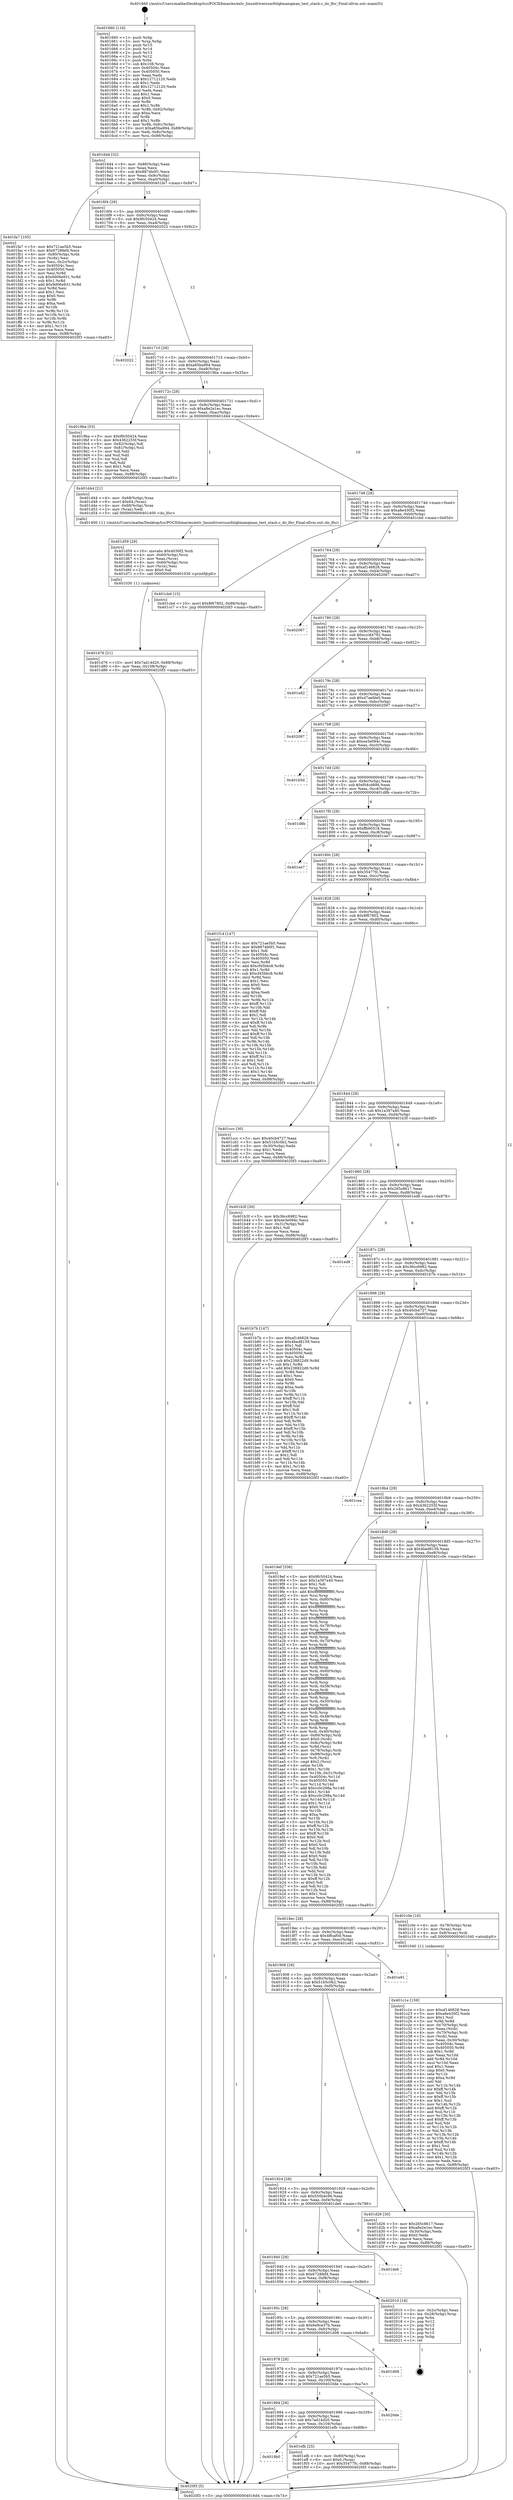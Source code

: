 digraph "0x401660" {
  label = "0x401660 (/mnt/c/Users/mathe/Desktop/tcc/POCII/binaries/extr_linuxdriverssocfslqbmanqman_test_stash.c_do_lfsr_Final-ollvm.out::main(0))"
  labelloc = "t"
  node[shape=record]

  Entry [label="",width=0.3,height=0.3,shape=circle,fillcolor=black,style=filled]
  "0x4016d4" [label="{
     0x4016d4 [32]\l
     | [instrs]\l
     &nbsp;&nbsp;0x4016d4 \<+6\>: mov -0x88(%rbp),%eax\l
     &nbsp;&nbsp;0x4016da \<+2\>: mov %eax,%ecx\l
     &nbsp;&nbsp;0x4016dc \<+6\>: sub $0x8874b0f1,%ecx\l
     &nbsp;&nbsp;0x4016e2 \<+6\>: mov %eax,-0x9c(%rbp)\l
     &nbsp;&nbsp;0x4016e8 \<+6\>: mov %ecx,-0xa0(%rbp)\l
     &nbsp;&nbsp;0x4016ee \<+6\>: je 0000000000401fa7 \<main+0x947\>\l
  }"]
  "0x401fa7" [label="{
     0x401fa7 [105]\l
     | [instrs]\l
     &nbsp;&nbsp;0x401fa7 \<+5\>: mov $0x721ae5b5,%eax\l
     &nbsp;&nbsp;0x401fac \<+5\>: mov $0x6728fef4,%ecx\l
     &nbsp;&nbsp;0x401fb1 \<+4\>: mov -0x80(%rbp),%rdx\l
     &nbsp;&nbsp;0x401fb5 \<+2\>: mov (%rdx),%esi\l
     &nbsp;&nbsp;0x401fb7 \<+3\>: mov %esi,-0x2c(%rbp)\l
     &nbsp;&nbsp;0x401fba \<+7\>: mov 0x40504c,%esi\l
     &nbsp;&nbsp;0x401fc1 \<+7\>: mov 0x405050,%edi\l
     &nbsp;&nbsp;0x401fc8 \<+3\>: mov %esi,%r8d\l
     &nbsp;&nbsp;0x401fcb \<+7\>: sub $0x9d06e931,%r8d\l
     &nbsp;&nbsp;0x401fd2 \<+4\>: sub $0x1,%r8d\l
     &nbsp;&nbsp;0x401fd6 \<+7\>: add $0x9d06e931,%r8d\l
     &nbsp;&nbsp;0x401fdd \<+4\>: imul %r8d,%esi\l
     &nbsp;&nbsp;0x401fe1 \<+3\>: and $0x1,%esi\l
     &nbsp;&nbsp;0x401fe4 \<+3\>: cmp $0x0,%esi\l
     &nbsp;&nbsp;0x401fe7 \<+4\>: sete %r9b\l
     &nbsp;&nbsp;0x401feb \<+3\>: cmp $0xa,%edi\l
     &nbsp;&nbsp;0x401fee \<+4\>: setl %r10b\l
     &nbsp;&nbsp;0x401ff2 \<+3\>: mov %r9b,%r11b\l
     &nbsp;&nbsp;0x401ff5 \<+3\>: and %r10b,%r11b\l
     &nbsp;&nbsp;0x401ff8 \<+3\>: xor %r10b,%r9b\l
     &nbsp;&nbsp;0x401ffb \<+3\>: or %r9b,%r11b\l
     &nbsp;&nbsp;0x401ffe \<+4\>: test $0x1,%r11b\l
     &nbsp;&nbsp;0x402002 \<+3\>: cmovne %ecx,%eax\l
     &nbsp;&nbsp;0x402005 \<+6\>: mov %eax,-0x88(%rbp)\l
     &nbsp;&nbsp;0x40200b \<+5\>: jmp 00000000004020f3 \<main+0xa93\>\l
  }"]
  "0x4016f4" [label="{
     0x4016f4 [28]\l
     | [instrs]\l
     &nbsp;&nbsp;0x4016f4 \<+5\>: jmp 00000000004016f9 \<main+0x99\>\l
     &nbsp;&nbsp;0x4016f9 \<+6\>: mov -0x9c(%rbp),%eax\l
     &nbsp;&nbsp;0x4016ff \<+5\>: sub $0x9fc50424,%eax\l
     &nbsp;&nbsp;0x401704 \<+6\>: mov %eax,-0xa4(%rbp)\l
     &nbsp;&nbsp;0x40170a \<+6\>: je 0000000000402022 \<main+0x9c2\>\l
  }"]
  Exit [label="",width=0.3,height=0.3,shape=circle,fillcolor=black,style=filled,peripheries=2]
  "0x402022" [label="{
     0x402022\l
  }", style=dashed]
  "0x401710" [label="{
     0x401710 [28]\l
     | [instrs]\l
     &nbsp;&nbsp;0x401710 \<+5\>: jmp 0000000000401715 \<main+0xb5\>\l
     &nbsp;&nbsp;0x401715 \<+6\>: mov -0x9c(%rbp),%eax\l
     &nbsp;&nbsp;0x40171b \<+5\>: sub $0xa85ba994,%eax\l
     &nbsp;&nbsp;0x401720 \<+6\>: mov %eax,-0xa8(%rbp)\l
     &nbsp;&nbsp;0x401726 \<+6\>: je 00000000004019ba \<main+0x35a\>\l
  }"]
  "0x4019b0" [label="{
     0x4019b0\l
  }", style=dashed]
  "0x4019ba" [label="{
     0x4019ba [53]\l
     | [instrs]\l
     &nbsp;&nbsp;0x4019ba \<+5\>: mov $0x9fc50424,%eax\l
     &nbsp;&nbsp;0x4019bf \<+5\>: mov $0x4362255f,%ecx\l
     &nbsp;&nbsp;0x4019c4 \<+6\>: mov -0x82(%rbp),%dl\l
     &nbsp;&nbsp;0x4019ca \<+7\>: mov -0x81(%rbp),%sil\l
     &nbsp;&nbsp;0x4019d1 \<+3\>: mov %dl,%dil\l
     &nbsp;&nbsp;0x4019d4 \<+3\>: and %sil,%dil\l
     &nbsp;&nbsp;0x4019d7 \<+3\>: xor %sil,%dl\l
     &nbsp;&nbsp;0x4019da \<+3\>: or %dl,%dil\l
     &nbsp;&nbsp;0x4019dd \<+4\>: test $0x1,%dil\l
     &nbsp;&nbsp;0x4019e1 \<+3\>: cmovne %ecx,%eax\l
     &nbsp;&nbsp;0x4019e4 \<+6\>: mov %eax,-0x88(%rbp)\l
     &nbsp;&nbsp;0x4019ea \<+5\>: jmp 00000000004020f3 \<main+0xa93\>\l
  }"]
  "0x40172c" [label="{
     0x40172c [28]\l
     | [instrs]\l
     &nbsp;&nbsp;0x40172c \<+5\>: jmp 0000000000401731 \<main+0xd1\>\l
     &nbsp;&nbsp;0x401731 \<+6\>: mov -0x9c(%rbp),%eax\l
     &nbsp;&nbsp;0x401737 \<+5\>: sub $0xa8e2e1ec,%eax\l
     &nbsp;&nbsp;0x40173c \<+6\>: mov %eax,-0xac(%rbp)\l
     &nbsp;&nbsp;0x401742 \<+6\>: je 0000000000401d44 \<main+0x6e4\>\l
  }"]
  "0x4020f3" [label="{
     0x4020f3 [5]\l
     | [instrs]\l
     &nbsp;&nbsp;0x4020f3 \<+5\>: jmp 00000000004016d4 \<main+0x74\>\l
  }"]
  "0x401660" [label="{
     0x401660 [116]\l
     | [instrs]\l
     &nbsp;&nbsp;0x401660 \<+1\>: push %rbp\l
     &nbsp;&nbsp;0x401661 \<+3\>: mov %rsp,%rbp\l
     &nbsp;&nbsp;0x401664 \<+2\>: push %r15\l
     &nbsp;&nbsp;0x401666 \<+2\>: push %r14\l
     &nbsp;&nbsp;0x401668 \<+2\>: push %r13\l
     &nbsp;&nbsp;0x40166a \<+2\>: push %r12\l
     &nbsp;&nbsp;0x40166c \<+1\>: push %rbx\l
     &nbsp;&nbsp;0x40166d \<+7\>: sub $0x108,%rsp\l
     &nbsp;&nbsp;0x401674 \<+7\>: mov 0x40504c,%eax\l
     &nbsp;&nbsp;0x40167b \<+7\>: mov 0x405050,%ecx\l
     &nbsp;&nbsp;0x401682 \<+2\>: mov %eax,%edx\l
     &nbsp;&nbsp;0x401684 \<+6\>: sub $0x12712120,%edx\l
     &nbsp;&nbsp;0x40168a \<+3\>: sub $0x1,%edx\l
     &nbsp;&nbsp;0x40168d \<+6\>: add $0x12712120,%edx\l
     &nbsp;&nbsp;0x401693 \<+3\>: imul %edx,%eax\l
     &nbsp;&nbsp;0x401696 \<+3\>: and $0x1,%eax\l
     &nbsp;&nbsp;0x401699 \<+3\>: cmp $0x0,%eax\l
     &nbsp;&nbsp;0x40169c \<+4\>: sete %r8b\l
     &nbsp;&nbsp;0x4016a0 \<+4\>: and $0x1,%r8b\l
     &nbsp;&nbsp;0x4016a4 \<+7\>: mov %r8b,-0x82(%rbp)\l
     &nbsp;&nbsp;0x4016ab \<+3\>: cmp $0xa,%ecx\l
     &nbsp;&nbsp;0x4016ae \<+4\>: setl %r8b\l
     &nbsp;&nbsp;0x4016b2 \<+4\>: and $0x1,%r8b\l
     &nbsp;&nbsp;0x4016b6 \<+7\>: mov %r8b,-0x81(%rbp)\l
     &nbsp;&nbsp;0x4016bd \<+10\>: movl $0xa85ba994,-0x88(%rbp)\l
     &nbsp;&nbsp;0x4016c7 \<+6\>: mov %edi,-0x8c(%rbp)\l
     &nbsp;&nbsp;0x4016cd \<+7\>: mov %rsi,-0x98(%rbp)\l
  }"]
  "0x401efb" [label="{
     0x401efb [25]\l
     | [instrs]\l
     &nbsp;&nbsp;0x401efb \<+4\>: mov -0x80(%rbp),%rax\l
     &nbsp;&nbsp;0x401eff \<+6\>: movl $0x0,(%rax)\l
     &nbsp;&nbsp;0x401f05 \<+10\>: movl $0x35477fc,-0x88(%rbp)\l
     &nbsp;&nbsp;0x401f0f \<+5\>: jmp 00000000004020f3 \<main+0xa93\>\l
  }"]
  "0x401d44" [label="{
     0x401d44 [21]\l
     | [instrs]\l
     &nbsp;&nbsp;0x401d44 \<+4\>: mov -0x68(%rbp),%rax\l
     &nbsp;&nbsp;0x401d48 \<+6\>: movl $0x64,(%rax)\l
     &nbsp;&nbsp;0x401d4e \<+4\>: mov -0x68(%rbp),%rax\l
     &nbsp;&nbsp;0x401d52 \<+2\>: mov (%rax),%edi\l
     &nbsp;&nbsp;0x401d54 \<+5\>: call 0000000000401400 \<do_lfsr\>\l
     | [calls]\l
     &nbsp;&nbsp;0x401400 \{1\} (/mnt/c/Users/mathe/Desktop/tcc/POCII/binaries/extr_linuxdriverssocfslqbmanqman_test_stash.c_do_lfsr_Final-ollvm.out::do_lfsr)\l
  }"]
  "0x401748" [label="{
     0x401748 [28]\l
     | [instrs]\l
     &nbsp;&nbsp;0x401748 \<+5\>: jmp 000000000040174d \<main+0xed\>\l
     &nbsp;&nbsp;0x40174d \<+6\>: mov -0x9c(%rbp),%eax\l
     &nbsp;&nbsp;0x401753 \<+5\>: sub $0xa8e430f2,%eax\l
     &nbsp;&nbsp;0x401758 \<+6\>: mov %eax,-0xb0(%rbp)\l
     &nbsp;&nbsp;0x40175e \<+6\>: je 0000000000401cbd \<main+0x65d\>\l
  }"]
  "0x401994" [label="{
     0x401994 [28]\l
     | [instrs]\l
     &nbsp;&nbsp;0x401994 \<+5\>: jmp 0000000000401999 \<main+0x339\>\l
     &nbsp;&nbsp;0x401999 \<+6\>: mov -0x9c(%rbp),%eax\l
     &nbsp;&nbsp;0x40199f \<+5\>: sub $0x7ad14d20,%eax\l
     &nbsp;&nbsp;0x4019a4 \<+6\>: mov %eax,-0x104(%rbp)\l
     &nbsp;&nbsp;0x4019aa \<+6\>: je 0000000000401efb \<main+0x89b\>\l
  }"]
  "0x401cbd" [label="{
     0x401cbd [15]\l
     | [instrs]\l
     &nbsp;&nbsp;0x401cbd \<+10\>: movl $0x8f67802,-0x88(%rbp)\l
     &nbsp;&nbsp;0x401cc7 \<+5\>: jmp 00000000004020f3 \<main+0xa93\>\l
  }"]
  "0x401764" [label="{
     0x401764 [28]\l
     | [instrs]\l
     &nbsp;&nbsp;0x401764 \<+5\>: jmp 0000000000401769 \<main+0x109\>\l
     &nbsp;&nbsp;0x401769 \<+6\>: mov -0x9c(%rbp),%eax\l
     &nbsp;&nbsp;0x40176f \<+5\>: sub $0xaf146828,%eax\l
     &nbsp;&nbsp;0x401774 \<+6\>: mov %eax,-0xb4(%rbp)\l
     &nbsp;&nbsp;0x40177a \<+6\>: je 0000000000402067 \<main+0xa07\>\l
  }"]
  "0x4020de" [label="{
     0x4020de\l
  }", style=dashed]
  "0x402067" [label="{
     0x402067\l
  }", style=dashed]
  "0x401780" [label="{
     0x401780 [28]\l
     | [instrs]\l
     &nbsp;&nbsp;0x401780 \<+5\>: jmp 0000000000401785 \<main+0x125\>\l
     &nbsp;&nbsp;0x401785 \<+6\>: mov -0x9c(%rbp),%eax\l
     &nbsp;&nbsp;0x40178b \<+5\>: sub $0xccc84792,%eax\l
     &nbsp;&nbsp;0x401790 \<+6\>: mov %eax,-0xb8(%rbp)\l
     &nbsp;&nbsp;0x401796 \<+6\>: je 0000000000401e82 \<main+0x822\>\l
  }"]
  "0x401978" [label="{
     0x401978 [28]\l
     | [instrs]\l
     &nbsp;&nbsp;0x401978 \<+5\>: jmp 000000000040197d \<main+0x31d\>\l
     &nbsp;&nbsp;0x40197d \<+6\>: mov -0x9c(%rbp),%eax\l
     &nbsp;&nbsp;0x401983 \<+5\>: sub $0x721ae5b5,%eax\l
     &nbsp;&nbsp;0x401988 \<+6\>: mov %eax,-0x100(%rbp)\l
     &nbsp;&nbsp;0x40198e \<+6\>: je 00000000004020de \<main+0xa7e\>\l
  }"]
  "0x401e82" [label="{
     0x401e82\l
  }", style=dashed]
  "0x40179c" [label="{
     0x40179c [28]\l
     | [instrs]\l
     &nbsp;&nbsp;0x40179c \<+5\>: jmp 00000000004017a1 \<main+0x141\>\l
     &nbsp;&nbsp;0x4017a1 \<+6\>: mov -0x9c(%rbp),%eax\l
     &nbsp;&nbsp;0x4017a7 \<+5\>: sub $0xd7aefde0,%eax\l
     &nbsp;&nbsp;0x4017ac \<+6\>: mov %eax,-0xbc(%rbp)\l
     &nbsp;&nbsp;0x4017b2 \<+6\>: je 0000000000402097 \<main+0xa37\>\l
  }"]
  "0x401d08" [label="{
     0x401d08\l
  }", style=dashed]
  "0x402097" [label="{
     0x402097\l
  }", style=dashed]
  "0x4017b8" [label="{
     0x4017b8 [28]\l
     | [instrs]\l
     &nbsp;&nbsp;0x4017b8 \<+5\>: jmp 00000000004017bd \<main+0x15d\>\l
     &nbsp;&nbsp;0x4017bd \<+6\>: mov -0x9c(%rbp),%eax\l
     &nbsp;&nbsp;0x4017c3 \<+5\>: sub $0xee3e094c,%eax\l
     &nbsp;&nbsp;0x4017c8 \<+6\>: mov %eax,-0xc0(%rbp)\l
     &nbsp;&nbsp;0x4017ce \<+6\>: je 0000000000401b5d \<main+0x4fd\>\l
  }"]
  "0x40195c" [label="{
     0x40195c [28]\l
     | [instrs]\l
     &nbsp;&nbsp;0x40195c \<+5\>: jmp 0000000000401961 \<main+0x301\>\l
     &nbsp;&nbsp;0x401961 \<+6\>: mov -0x9c(%rbp),%eax\l
     &nbsp;&nbsp;0x401967 \<+5\>: sub $0x6e9ce37b,%eax\l
     &nbsp;&nbsp;0x40196c \<+6\>: mov %eax,-0xfc(%rbp)\l
     &nbsp;&nbsp;0x401972 \<+6\>: je 0000000000401d08 \<main+0x6a8\>\l
  }"]
  "0x401b5d" [label="{
     0x401b5d\l
  }", style=dashed]
  "0x4017d4" [label="{
     0x4017d4 [28]\l
     | [instrs]\l
     &nbsp;&nbsp;0x4017d4 \<+5\>: jmp 00000000004017d9 \<main+0x179\>\l
     &nbsp;&nbsp;0x4017d9 \<+6\>: mov -0x9c(%rbp),%eax\l
     &nbsp;&nbsp;0x4017df \<+5\>: sub $0xf04cd89d,%eax\l
     &nbsp;&nbsp;0x4017e4 \<+6\>: mov %eax,-0xc4(%rbp)\l
     &nbsp;&nbsp;0x4017ea \<+6\>: je 0000000000401d8b \<main+0x72b\>\l
  }"]
  "0x402010" [label="{
     0x402010 [18]\l
     | [instrs]\l
     &nbsp;&nbsp;0x402010 \<+3\>: mov -0x2c(%rbp),%eax\l
     &nbsp;&nbsp;0x402013 \<+4\>: lea -0x28(%rbp),%rsp\l
     &nbsp;&nbsp;0x402017 \<+1\>: pop %rbx\l
     &nbsp;&nbsp;0x402018 \<+2\>: pop %r12\l
     &nbsp;&nbsp;0x40201a \<+2\>: pop %r13\l
     &nbsp;&nbsp;0x40201c \<+2\>: pop %r14\l
     &nbsp;&nbsp;0x40201e \<+2\>: pop %r15\l
     &nbsp;&nbsp;0x402020 \<+1\>: pop %rbp\l
     &nbsp;&nbsp;0x402021 \<+1\>: ret\l
  }"]
  "0x401d8b" [label="{
     0x401d8b\l
  }", style=dashed]
  "0x4017f0" [label="{
     0x4017f0 [28]\l
     | [instrs]\l
     &nbsp;&nbsp;0x4017f0 \<+5\>: jmp 00000000004017f5 \<main+0x195\>\l
     &nbsp;&nbsp;0x4017f5 \<+6\>: mov -0x9c(%rbp),%eax\l
     &nbsp;&nbsp;0x4017fb \<+5\>: sub $0xffb90518,%eax\l
     &nbsp;&nbsp;0x401800 \<+6\>: mov %eax,-0xc8(%rbp)\l
     &nbsp;&nbsp;0x401806 \<+6\>: je 0000000000401ee7 \<main+0x887\>\l
  }"]
  "0x401940" [label="{
     0x401940 [28]\l
     | [instrs]\l
     &nbsp;&nbsp;0x401940 \<+5\>: jmp 0000000000401945 \<main+0x2e5\>\l
     &nbsp;&nbsp;0x401945 \<+6\>: mov -0x9c(%rbp),%eax\l
     &nbsp;&nbsp;0x40194b \<+5\>: sub $0x6728fef4,%eax\l
     &nbsp;&nbsp;0x401950 \<+6\>: mov %eax,-0xf8(%rbp)\l
     &nbsp;&nbsp;0x401956 \<+6\>: je 0000000000402010 \<main+0x9b0\>\l
  }"]
  "0x401ee7" [label="{
     0x401ee7\l
  }", style=dashed]
  "0x40180c" [label="{
     0x40180c [28]\l
     | [instrs]\l
     &nbsp;&nbsp;0x40180c \<+5\>: jmp 0000000000401811 \<main+0x1b1\>\l
     &nbsp;&nbsp;0x401811 \<+6\>: mov -0x9c(%rbp),%eax\l
     &nbsp;&nbsp;0x401817 \<+5\>: sub $0x35477fc,%eax\l
     &nbsp;&nbsp;0x40181c \<+6\>: mov %eax,-0xcc(%rbp)\l
     &nbsp;&nbsp;0x401822 \<+6\>: je 0000000000401f14 \<main+0x8b4\>\l
  }"]
  "0x401de6" [label="{
     0x401de6\l
  }", style=dashed]
  "0x401f14" [label="{
     0x401f14 [147]\l
     | [instrs]\l
     &nbsp;&nbsp;0x401f14 \<+5\>: mov $0x721ae5b5,%eax\l
     &nbsp;&nbsp;0x401f19 \<+5\>: mov $0x8874b0f1,%ecx\l
     &nbsp;&nbsp;0x401f1e \<+2\>: mov $0x1,%dl\l
     &nbsp;&nbsp;0x401f20 \<+7\>: mov 0x40504c,%esi\l
     &nbsp;&nbsp;0x401f27 \<+7\>: mov 0x405050,%edi\l
     &nbsp;&nbsp;0x401f2e \<+3\>: mov %esi,%r8d\l
     &nbsp;&nbsp;0x401f31 \<+7\>: add $0xcf45bbc8,%r8d\l
     &nbsp;&nbsp;0x401f38 \<+4\>: sub $0x1,%r8d\l
     &nbsp;&nbsp;0x401f3c \<+7\>: sub $0xcf45bbc8,%r8d\l
     &nbsp;&nbsp;0x401f43 \<+4\>: imul %r8d,%esi\l
     &nbsp;&nbsp;0x401f47 \<+3\>: and $0x1,%esi\l
     &nbsp;&nbsp;0x401f4a \<+3\>: cmp $0x0,%esi\l
     &nbsp;&nbsp;0x401f4d \<+4\>: sete %r9b\l
     &nbsp;&nbsp;0x401f51 \<+3\>: cmp $0xa,%edi\l
     &nbsp;&nbsp;0x401f54 \<+4\>: setl %r10b\l
     &nbsp;&nbsp;0x401f58 \<+3\>: mov %r9b,%r11b\l
     &nbsp;&nbsp;0x401f5b \<+4\>: xor $0xff,%r11b\l
     &nbsp;&nbsp;0x401f5f \<+3\>: mov %r10b,%bl\l
     &nbsp;&nbsp;0x401f62 \<+3\>: xor $0xff,%bl\l
     &nbsp;&nbsp;0x401f65 \<+3\>: xor $0x1,%dl\l
     &nbsp;&nbsp;0x401f68 \<+3\>: mov %r11b,%r14b\l
     &nbsp;&nbsp;0x401f6b \<+4\>: and $0xff,%r14b\l
     &nbsp;&nbsp;0x401f6f \<+3\>: and %dl,%r9b\l
     &nbsp;&nbsp;0x401f72 \<+3\>: mov %bl,%r15b\l
     &nbsp;&nbsp;0x401f75 \<+4\>: and $0xff,%r15b\l
     &nbsp;&nbsp;0x401f79 \<+3\>: and %dl,%r10b\l
     &nbsp;&nbsp;0x401f7c \<+3\>: or %r9b,%r14b\l
     &nbsp;&nbsp;0x401f7f \<+3\>: or %r10b,%r15b\l
     &nbsp;&nbsp;0x401f82 \<+3\>: xor %r15b,%r14b\l
     &nbsp;&nbsp;0x401f85 \<+3\>: or %bl,%r11b\l
     &nbsp;&nbsp;0x401f88 \<+4\>: xor $0xff,%r11b\l
     &nbsp;&nbsp;0x401f8c \<+3\>: or $0x1,%dl\l
     &nbsp;&nbsp;0x401f8f \<+3\>: and %dl,%r11b\l
     &nbsp;&nbsp;0x401f92 \<+3\>: or %r11b,%r14b\l
     &nbsp;&nbsp;0x401f95 \<+4\>: test $0x1,%r14b\l
     &nbsp;&nbsp;0x401f99 \<+3\>: cmovne %ecx,%eax\l
     &nbsp;&nbsp;0x401f9c \<+6\>: mov %eax,-0x88(%rbp)\l
     &nbsp;&nbsp;0x401fa2 \<+5\>: jmp 00000000004020f3 \<main+0xa93\>\l
  }"]
  "0x401828" [label="{
     0x401828 [28]\l
     | [instrs]\l
     &nbsp;&nbsp;0x401828 \<+5\>: jmp 000000000040182d \<main+0x1cd\>\l
     &nbsp;&nbsp;0x40182d \<+6\>: mov -0x9c(%rbp),%eax\l
     &nbsp;&nbsp;0x401833 \<+5\>: sub $0x8f67802,%eax\l
     &nbsp;&nbsp;0x401838 \<+6\>: mov %eax,-0xd0(%rbp)\l
     &nbsp;&nbsp;0x40183e \<+6\>: je 0000000000401ccc \<main+0x66c\>\l
  }"]
  "0x401d76" [label="{
     0x401d76 [21]\l
     | [instrs]\l
     &nbsp;&nbsp;0x401d76 \<+10\>: movl $0x7ad14d20,-0x88(%rbp)\l
     &nbsp;&nbsp;0x401d80 \<+6\>: mov %eax,-0x108(%rbp)\l
     &nbsp;&nbsp;0x401d86 \<+5\>: jmp 00000000004020f3 \<main+0xa93\>\l
  }"]
  "0x401ccc" [label="{
     0x401ccc [30]\l
     | [instrs]\l
     &nbsp;&nbsp;0x401ccc \<+5\>: mov $0x40cb4727,%eax\l
     &nbsp;&nbsp;0x401cd1 \<+5\>: mov $0x51b5c0b2,%ecx\l
     &nbsp;&nbsp;0x401cd6 \<+3\>: mov -0x30(%rbp),%edx\l
     &nbsp;&nbsp;0x401cd9 \<+3\>: cmp $0x1,%edx\l
     &nbsp;&nbsp;0x401cdc \<+3\>: cmovl %ecx,%eax\l
     &nbsp;&nbsp;0x401cdf \<+6\>: mov %eax,-0x88(%rbp)\l
     &nbsp;&nbsp;0x401ce5 \<+5\>: jmp 00000000004020f3 \<main+0xa93\>\l
  }"]
  "0x401844" [label="{
     0x401844 [28]\l
     | [instrs]\l
     &nbsp;&nbsp;0x401844 \<+5\>: jmp 0000000000401849 \<main+0x1e9\>\l
     &nbsp;&nbsp;0x401849 \<+6\>: mov -0x9c(%rbp),%eax\l
     &nbsp;&nbsp;0x40184f \<+5\>: sub $0x1a397a40,%eax\l
     &nbsp;&nbsp;0x401854 \<+6\>: mov %eax,-0xd4(%rbp)\l
     &nbsp;&nbsp;0x40185a \<+6\>: je 0000000000401b3f \<main+0x4df\>\l
  }"]
  "0x401d59" [label="{
     0x401d59 [29]\l
     | [instrs]\l
     &nbsp;&nbsp;0x401d59 \<+10\>: movabs $0x4030f2,%rdi\l
     &nbsp;&nbsp;0x401d63 \<+4\>: mov -0x60(%rbp),%rcx\l
     &nbsp;&nbsp;0x401d67 \<+2\>: mov %eax,(%rcx)\l
     &nbsp;&nbsp;0x401d69 \<+4\>: mov -0x60(%rbp),%rcx\l
     &nbsp;&nbsp;0x401d6d \<+2\>: mov (%rcx),%esi\l
     &nbsp;&nbsp;0x401d6f \<+2\>: mov $0x0,%al\l
     &nbsp;&nbsp;0x401d71 \<+5\>: call 0000000000401030 \<printf@plt\>\l
     | [calls]\l
     &nbsp;&nbsp;0x401030 \{1\} (unknown)\l
  }"]
  "0x401b3f" [label="{
     0x401b3f [30]\l
     | [instrs]\l
     &nbsp;&nbsp;0x401b3f \<+5\>: mov $0x36cc6982,%eax\l
     &nbsp;&nbsp;0x401b44 \<+5\>: mov $0xee3e094c,%ecx\l
     &nbsp;&nbsp;0x401b49 \<+3\>: mov -0x31(%rbp),%dl\l
     &nbsp;&nbsp;0x401b4c \<+3\>: test $0x1,%dl\l
     &nbsp;&nbsp;0x401b4f \<+3\>: cmovne %ecx,%eax\l
     &nbsp;&nbsp;0x401b52 \<+6\>: mov %eax,-0x88(%rbp)\l
     &nbsp;&nbsp;0x401b58 \<+5\>: jmp 00000000004020f3 \<main+0xa93\>\l
  }"]
  "0x401860" [label="{
     0x401860 [28]\l
     | [instrs]\l
     &nbsp;&nbsp;0x401860 \<+5\>: jmp 0000000000401865 \<main+0x205\>\l
     &nbsp;&nbsp;0x401865 \<+6\>: mov -0x9c(%rbp),%eax\l
     &nbsp;&nbsp;0x40186b \<+5\>: sub $0x265c8617,%eax\l
     &nbsp;&nbsp;0x401870 \<+6\>: mov %eax,-0xd8(%rbp)\l
     &nbsp;&nbsp;0x401876 \<+6\>: je 0000000000401ed8 \<main+0x878\>\l
  }"]
  "0x401924" [label="{
     0x401924 [28]\l
     | [instrs]\l
     &nbsp;&nbsp;0x401924 \<+5\>: jmp 0000000000401929 \<main+0x2c9\>\l
     &nbsp;&nbsp;0x401929 \<+6\>: mov -0x9c(%rbp),%eax\l
     &nbsp;&nbsp;0x40192f \<+5\>: sub $0x550b4c96,%eax\l
     &nbsp;&nbsp;0x401934 \<+6\>: mov %eax,-0xf4(%rbp)\l
     &nbsp;&nbsp;0x40193a \<+6\>: je 0000000000401de6 \<main+0x786\>\l
  }"]
  "0x401ed8" [label="{
     0x401ed8\l
  }", style=dashed]
  "0x40187c" [label="{
     0x40187c [28]\l
     | [instrs]\l
     &nbsp;&nbsp;0x40187c \<+5\>: jmp 0000000000401881 \<main+0x221\>\l
     &nbsp;&nbsp;0x401881 \<+6\>: mov -0x9c(%rbp),%eax\l
     &nbsp;&nbsp;0x401887 \<+5\>: sub $0x36cc6982,%eax\l
     &nbsp;&nbsp;0x40188c \<+6\>: mov %eax,-0xdc(%rbp)\l
     &nbsp;&nbsp;0x401892 \<+6\>: je 0000000000401b7b \<main+0x51b\>\l
  }"]
  "0x401d26" [label="{
     0x401d26 [30]\l
     | [instrs]\l
     &nbsp;&nbsp;0x401d26 \<+5\>: mov $0x265c8617,%eax\l
     &nbsp;&nbsp;0x401d2b \<+5\>: mov $0xa8e2e1ec,%ecx\l
     &nbsp;&nbsp;0x401d30 \<+3\>: mov -0x30(%rbp),%edx\l
     &nbsp;&nbsp;0x401d33 \<+3\>: cmp $0x0,%edx\l
     &nbsp;&nbsp;0x401d36 \<+3\>: cmove %ecx,%eax\l
     &nbsp;&nbsp;0x401d39 \<+6\>: mov %eax,-0x88(%rbp)\l
     &nbsp;&nbsp;0x401d3f \<+5\>: jmp 00000000004020f3 \<main+0xa93\>\l
  }"]
  "0x401b7b" [label="{
     0x401b7b [147]\l
     | [instrs]\l
     &nbsp;&nbsp;0x401b7b \<+5\>: mov $0xaf146828,%eax\l
     &nbsp;&nbsp;0x401b80 \<+5\>: mov $0x4bed8159,%ecx\l
     &nbsp;&nbsp;0x401b85 \<+2\>: mov $0x1,%dl\l
     &nbsp;&nbsp;0x401b87 \<+7\>: mov 0x40504c,%esi\l
     &nbsp;&nbsp;0x401b8e \<+7\>: mov 0x405050,%edi\l
     &nbsp;&nbsp;0x401b95 \<+3\>: mov %esi,%r8d\l
     &nbsp;&nbsp;0x401b98 \<+7\>: sub $0x238822d9,%r8d\l
     &nbsp;&nbsp;0x401b9f \<+4\>: sub $0x1,%r8d\l
     &nbsp;&nbsp;0x401ba3 \<+7\>: add $0x238822d9,%r8d\l
     &nbsp;&nbsp;0x401baa \<+4\>: imul %r8d,%esi\l
     &nbsp;&nbsp;0x401bae \<+3\>: and $0x1,%esi\l
     &nbsp;&nbsp;0x401bb1 \<+3\>: cmp $0x0,%esi\l
     &nbsp;&nbsp;0x401bb4 \<+4\>: sete %r9b\l
     &nbsp;&nbsp;0x401bb8 \<+3\>: cmp $0xa,%edi\l
     &nbsp;&nbsp;0x401bbb \<+4\>: setl %r10b\l
     &nbsp;&nbsp;0x401bbf \<+3\>: mov %r9b,%r11b\l
     &nbsp;&nbsp;0x401bc2 \<+4\>: xor $0xff,%r11b\l
     &nbsp;&nbsp;0x401bc6 \<+3\>: mov %r10b,%bl\l
     &nbsp;&nbsp;0x401bc9 \<+3\>: xor $0xff,%bl\l
     &nbsp;&nbsp;0x401bcc \<+3\>: xor $0x1,%dl\l
     &nbsp;&nbsp;0x401bcf \<+3\>: mov %r11b,%r14b\l
     &nbsp;&nbsp;0x401bd2 \<+4\>: and $0xff,%r14b\l
     &nbsp;&nbsp;0x401bd6 \<+3\>: and %dl,%r9b\l
     &nbsp;&nbsp;0x401bd9 \<+3\>: mov %bl,%r15b\l
     &nbsp;&nbsp;0x401bdc \<+4\>: and $0xff,%r15b\l
     &nbsp;&nbsp;0x401be0 \<+3\>: and %dl,%r10b\l
     &nbsp;&nbsp;0x401be3 \<+3\>: or %r9b,%r14b\l
     &nbsp;&nbsp;0x401be6 \<+3\>: or %r10b,%r15b\l
     &nbsp;&nbsp;0x401be9 \<+3\>: xor %r15b,%r14b\l
     &nbsp;&nbsp;0x401bec \<+3\>: or %bl,%r11b\l
     &nbsp;&nbsp;0x401bef \<+4\>: xor $0xff,%r11b\l
     &nbsp;&nbsp;0x401bf3 \<+3\>: or $0x1,%dl\l
     &nbsp;&nbsp;0x401bf6 \<+3\>: and %dl,%r11b\l
     &nbsp;&nbsp;0x401bf9 \<+3\>: or %r11b,%r14b\l
     &nbsp;&nbsp;0x401bfc \<+4\>: test $0x1,%r14b\l
     &nbsp;&nbsp;0x401c00 \<+3\>: cmovne %ecx,%eax\l
     &nbsp;&nbsp;0x401c03 \<+6\>: mov %eax,-0x88(%rbp)\l
     &nbsp;&nbsp;0x401c09 \<+5\>: jmp 00000000004020f3 \<main+0xa93\>\l
  }"]
  "0x401898" [label="{
     0x401898 [28]\l
     | [instrs]\l
     &nbsp;&nbsp;0x401898 \<+5\>: jmp 000000000040189d \<main+0x23d\>\l
     &nbsp;&nbsp;0x40189d \<+6\>: mov -0x9c(%rbp),%eax\l
     &nbsp;&nbsp;0x4018a3 \<+5\>: sub $0x40cb4727,%eax\l
     &nbsp;&nbsp;0x4018a8 \<+6\>: mov %eax,-0xe0(%rbp)\l
     &nbsp;&nbsp;0x4018ae \<+6\>: je 0000000000401cea \<main+0x68a\>\l
  }"]
  "0x401908" [label="{
     0x401908 [28]\l
     | [instrs]\l
     &nbsp;&nbsp;0x401908 \<+5\>: jmp 000000000040190d \<main+0x2ad\>\l
     &nbsp;&nbsp;0x40190d \<+6\>: mov -0x9c(%rbp),%eax\l
     &nbsp;&nbsp;0x401913 \<+5\>: sub $0x51b5c0b2,%eax\l
     &nbsp;&nbsp;0x401918 \<+6\>: mov %eax,-0xf0(%rbp)\l
     &nbsp;&nbsp;0x40191e \<+6\>: je 0000000000401d26 \<main+0x6c6\>\l
  }"]
  "0x401cea" [label="{
     0x401cea\l
  }", style=dashed]
  "0x4018b4" [label="{
     0x4018b4 [28]\l
     | [instrs]\l
     &nbsp;&nbsp;0x4018b4 \<+5\>: jmp 00000000004018b9 \<main+0x259\>\l
     &nbsp;&nbsp;0x4018b9 \<+6\>: mov -0x9c(%rbp),%eax\l
     &nbsp;&nbsp;0x4018bf \<+5\>: sub $0x4362255f,%eax\l
     &nbsp;&nbsp;0x4018c4 \<+6\>: mov %eax,-0xe4(%rbp)\l
     &nbsp;&nbsp;0x4018ca \<+6\>: je 00000000004019ef \<main+0x38f\>\l
  }"]
  "0x401e91" [label="{
     0x401e91\l
  }", style=dashed]
  "0x4019ef" [label="{
     0x4019ef [336]\l
     | [instrs]\l
     &nbsp;&nbsp;0x4019ef \<+5\>: mov $0x9fc50424,%eax\l
     &nbsp;&nbsp;0x4019f4 \<+5\>: mov $0x1a397a40,%ecx\l
     &nbsp;&nbsp;0x4019f9 \<+2\>: mov $0x1,%dl\l
     &nbsp;&nbsp;0x4019fb \<+3\>: mov %rsp,%rsi\l
     &nbsp;&nbsp;0x4019fe \<+4\>: add $0xfffffffffffffff0,%rsi\l
     &nbsp;&nbsp;0x401a02 \<+3\>: mov %rsi,%rsp\l
     &nbsp;&nbsp;0x401a05 \<+4\>: mov %rsi,-0x80(%rbp)\l
     &nbsp;&nbsp;0x401a09 \<+3\>: mov %rsp,%rsi\l
     &nbsp;&nbsp;0x401a0c \<+4\>: add $0xfffffffffffffff0,%rsi\l
     &nbsp;&nbsp;0x401a10 \<+3\>: mov %rsi,%rsp\l
     &nbsp;&nbsp;0x401a13 \<+3\>: mov %rsp,%rdi\l
     &nbsp;&nbsp;0x401a16 \<+4\>: add $0xfffffffffffffff0,%rdi\l
     &nbsp;&nbsp;0x401a1a \<+3\>: mov %rdi,%rsp\l
     &nbsp;&nbsp;0x401a1d \<+4\>: mov %rdi,-0x78(%rbp)\l
     &nbsp;&nbsp;0x401a21 \<+3\>: mov %rsp,%rdi\l
     &nbsp;&nbsp;0x401a24 \<+4\>: add $0xfffffffffffffff0,%rdi\l
     &nbsp;&nbsp;0x401a28 \<+3\>: mov %rdi,%rsp\l
     &nbsp;&nbsp;0x401a2b \<+4\>: mov %rdi,-0x70(%rbp)\l
     &nbsp;&nbsp;0x401a2f \<+3\>: mov %rsp,%rdi\l
     &nbsp;&nbsp;0x401a32 \<+4\>: add $0xfffffffffffffff0,%rdi\l
     &nbsp;&nbsp;0x401a36 \<+3\>: mov %rdi,%rsp\l
     &nbsp;&nbsp;0x401a39 \<+4\>: mov %rdi,-0x68(%rbp)\l
     &nbsp;&nbsp;0x401a3d \<+3\>: mov %rsp,%rdi\l
     &nbsp;&nbsp;0x401a40 \<+4\>: add $0xfffffffffffffff0,%rdi\l
     &nbsp;&nbsp;0x401a44 \<+3\>: mov %rdi,%rsp\l
     &nbsp;&nbsp;0x401a47 \<+4\>: mov %rdi,-0x60(%rbp)\l
     &nbsp;&nbsp;0x401a4b \<+3\>: mov %rsp,%rdi\l
     &nbsp;&nbsp;0x401a4e \<+4\>: add $0xfffffffffffffff0,%rdi\l
     &nbsp;&nbsp;0x401a52 \<+3\>: mov %rdi,%rsp\l
     &nbsp;&nbsp;0x401a55 \<+4\>: mov %rdi,-0x58(%rbp)\l
     &nbsp;&nbsp;0x401a59 \<+3\>: mov %rsp,%rdi\l
     &nbsp;&nbsp;0x401a5c \<+4\>: add $0xfffffffffffffff0,%rdi\l
     &nbsp;&nbsp;0x401a60 \<+3\>: mov %rdi,%rsp\l
     &nbsp;&nbsp;0x401a63 \<+4\>: mov %rdi,-0x50(%rbp)\l
     &nbsp;&nbsp;0x401a67 \<+3\>: mov %rsp,%rdi\l
     &nbsp;&nbsp;0x401a6a \<+4\>: add $0xfffffffffffffff0,%rdi\l
     &nbsp;&nbsp;0x401a6e \<+3\>: mov %rdi,%rsp\l
     &nbsp;&nbsp;0x401a71 \<+4\>: mov %rdi,-0x48(%rbp)\l
     &nbsp;&nbsp;0x401a75 \<+3\>: mov %rsp,%rdi\l
     &nbsp;&nbsp;0x401a78 \<+4\>: add $0xfffffffffffffff0,%rdi\l
     &nbsp;&nbsp;0x401a7c \<+3\>: mov %rdi,%rsp\l
     &nbsp;&nbsp;0x401a7f \<+4\>: mov %rdi,-0x40(%rbp)\l
     &nbsp;&nbsp;0x401a83 \<+4\>: mov -0x80(%rbp),%rdi\l
     &nbsp;&nbsp;0x401a87 \<+6\>: movl $0x0,(%rdi)\l
     &nbsp;&nbsp;0x401a8d \<+7\>: mov -0x8c(%rbp),%r8d\l
     &nbsp;&nbsp;0x401a94 \<+3\>: mov %r8d,(%rsi)\l
     &nbsp;&nbsp;0x401a97 \<+4\>: mov -0x78(%rbp),%rdi\l
     &nbsp;&nbsp;0x401a9b \<+7\>: mov -0x98(%rbp),%r9\l
     &nbsp;&nbsp;0x401aa2 \<+3\>: mov %r9,(%rdi)\l
     &nbsp;&nbsp;0x401aa5 \<+3\>: cmpl $0x2,(%rsi)\l
     &nbsp;&nbsp;0x401aa8 \<+4\>: setne %r10b\l
     &nbsp;&nbsp;0x401aac \<+4\>: and $0x1,%r10b\l
     &nbsp;&nbsp;0x401ab0 \<+4\>: mov %r10b,-0x31(%rbp)\l
     &nbsp;&nbsp;0x401ab4 \<+8\>: mov 0x40504c,%r11d\l
     &nbsp;&nbsp;0x401abc \<+7\>: mov 0x405050,%ebx\l
     &nbsp;&nbsp;0x401ac3 \<+3\>: mov %r11d,%r14d\l
     &nbsp;&nbsp;0x401ac6 \<+7\>: add $0xcc0c298a,%r14d\l
     &nbsp;&nbsp;0x401acd \<+4\>: sub $0x1,%r14d\l
     &nbsp;&nbsp;0x401ad1 \<+7\>: sub $0xcc0c298a,%r14d\l
     &nbsp;&nbsp;0x401ad8 \<+4\>: imul %r14d,%r11d\l
     &nbsp;&nbsp;0x401adc \<+4\>: and $0x1,%r11d\l
     &nbsp;&nbsp;0x401ae0 \<+4\>: cmp $0x0,%r11d\l
     &nbsp;&nbsp;0x401ae4 \<+4\>: sete %r10b\l
     &nbsp;&nbsp;0x401ae8 \<+3\>: cmp $0xa,%ebx\l
     &nbsp;&nbsp;0x401aeb \<+4\>: setl %r15b\l
     &nbsp;&nbsp;0x401aef \<+3\>: mov %r10b,%r12b\l
     &nbsp;&nbsp;0x401af2 \<+4\>: xor $0xff,%r12b\l
     &nbsp;&nbsp;0x401af6 \<+3\>: mov %r15b,%r13b\l
     &nbsp;&nbsp;0x401af9 \<+4\>: xor $0xff,%r13b\l
     &nbsp;&nbsp;0x401afd \<+3\>: xor $0x0,%dl\l
     &nbsp;&nbsp;0x401b00 \<+3\>: mov %r12b,%sil\l
     &nbsp;&nbsp;0x401b03 \<+4\>: and $0x0,%sil\l
     &nbsp;&nbsp;0x401b07 \<+3\>: and %dl,%r10b\l
     &nbsp;&nbsp;0x401b0a \<+3\>: mov %r13b,%dil\l
     &nbsp;&nbsp;0x401b0d \<+4\>: and $0x0,%dil\l
     &nbsp;&nbsp;0x401b11 \<+3\>: and %dl,%r15b\l
     &nbsp;&nbsp;0x401b14 \<+3\>: or %r10b,%sil\l
     &nbsp;&nbsp;0x401b17 \<+3\>: or %r15b,%dil\l
     &nbsp;&nbsp;0x401b1a \<+3\>: xor %dil,%sil\l
     &nbsp;&nbsp;0x401b1d \<+3\>: or %r13b,%r12b\l
     &nbsp;&nbsp;0x401b20 \<+4\>: xor $0xff,%r12b\l
     &nbsp;&nbsp;0x401b24 \<+3\>: or $0x0,%dl\l
     &nbsp;&nbsp;0x401b27 \<+3\>: and %dl,%r12b\l
     &nbsp;&nbsp;0x401b2a \<+3\>: or %r12b,%sil\l
     &nbsp;&nbsp;0x401b2d \<+4\>: test $0x1,%sil\l
     &nbsp;&nbsp;0x401b31 \<+3\>: cmovne %ecx,%eax\l
     &nbsp;&nbsp;0x401b34 \<+6\>: mov %eax,-0x88(%rbp)\l
     &nbsp;&nbsp;0x401b3a \<+5\>: jmp 00000000004020f3 \<main+0xa93\>\l
  }"]
  "0x4018d0" [label="{
     0x4018d0 [28]\l
     | [instrs]\l
     &nbsp;&nbsp;0x4018d0 \<+5\>: jmp 00000000004018d5 \<main+0x275\>\l
     &nbsp;&nbsp;0x4018d5 \<+6\>: mov -0x9c(%rbp),%eax\l
     &nbsp;&nbsp;0x4018db \<+5\>: sub $0x4bed8159,%eax\l
     &nbsp;&nbsp;0x4018e0 \<+6\>: mov %eax,-0xe8(%rbp)\l
     &nbsp;&nbsp;0x4018e6 \<+6\>: je 0000000000401c0e \<main+0x5ae\>\l
  }"]
  "0x401c1e" [label="{
     0x401c1e [159]\l
     | [instrs]\l
     &nbsp;&nbsp;0x401c1e \<+5\>: mov $0xaf146828,%ecx\l
     &nbsp;&nbsp;0x401c23 \<+5\>: mov $0xa8e430f2,%edx\l
     &nbsp;&nbsp;0x401c28 \<+3\>: mov $0x1,%sil\l
     &nbsp;&nbsp;0x401c2b \<+3\>: xor %r8d,%r8d\l
     &nbsp;&nbsp;0x401c2e \<+4\>: mov -0x70(%rbp),%rdi\l
     &nbsp;&nbsp;0x401c32 \<+2\>: mov %eax,(%rdi)\l
     &nbsp;&nbsp;0x401c34 \<+4\>: mov -0x70(%rbp),%rdi\l
     &nbsp;&nbsp;0x401c38 \<+2\>: mov (%rdi),%eax\l
     &nbsp;&nbsp;0x401c3a \<+3\>: mov %eax,-0x30(%rbp)\l
     &nbsp;&nbsp;0x401c3d \<+7\>: mov 0x40504c,%eax\l
     &nbsp;&nbsp;0x401c44 \<+8\>: mov 0x405050,%r9d\l
     &nbsp;&nbsp;0x401c4c \<+4\>: sub $0x1,%r8d\l
     &nbsp;&nbsp;0x401c50 \<+3\>: mov %eax,%r10d\l
     &nbsp;&nbsp;0x401c53 \<+3\>: add %r8d,%r10d\l
     &nbsp;&nbsp;0x401c56 \<+4\>: imul %r10d,%eax\l
     &nbsp;&nbsp;0x401c5a \<+3\>: and $0x1,%eax\l
     &nbsp;&nbsp;0x401c5d \<+3\>: cmp $0x0,%eax\l
     &nbsp;&nbsp;0x401c60 \<+4\>: sete %r11b\l
     &nbsp;&nbsp;0x401c64 \<+4\>: cmp $0xa,%r9d\l
     &nbsp;&nbsp;0x401c68 \<+3\>: setl %bl\l
     &nbsp;&nbsp;0x401c6b \<+3\>: mov %r11b,%r14b\l
     &nbsp;&nbsp;0x401c6e \<+4\>: xor $0xff,%r14b\l
     &nbsp;&nbsp;0x401c72 \<+3\>: mov %bl,%r15b\l
     &nbsp;&nbsp;0x401c75 \<+4\>: xor $0xff,%r15b\l
     &nbsp;&nbsp;0x401c79 \<+4\>: xor $0x1,%sil\l
     &nbsp;&nbsp;0x401c7d \<+3\>: mov %r14b,%r12b\l
     &nbsp;&nbsp;0x401c80 \<+4\>: and $0xff,%r12b\l
     &nbsp;&nbsp;0x401c84 \<+3\>: and %sil,%r11b\l
     &nbsp;&nbsp;0x401c87 \<+3\>: mov %r15b,%r13b\l
     &nbsp;&nbsp;0x401c8a \<+4\>: and $0xff,%r13b\l
     &nbsp;&nbsp;0x401c8e \<+3\>: and %sil,%bl\l
     &nbsp;&nbsp;0x401c91 \<+3\>: or %r11b,%r12b\l
     &nbsp;&nbsp;0x401c94 \<+3\>: or %bl,%r13b\l
     &nbsp;&nbsp;0x401c97 \<+3\>: xor %r13b,%r12b\l
     &nbsp;&nbsp;0x401c9a \<+3\>: or %r15b,%r14b\l
     &nbsp;&nbsp;0x401c9d \<+4\>: xor $0xff,%r14b\l
     &nbsp;&nbsp;0x401ca1 \<+4\>: or $0x1,%sil\l
     &nbsp;&nbsp;0x401ca5 \<+3\>: and %sil,%r14b\l
     &nbsp;&nbsp;0x401ca8 \<+3\>: or %r14b,%r12b\l
     &nbsp;&nbsp;0x401cab \<+4\>: test $0x1,%r12b\l
     &nbsp;&nbsp;0x401caf \<+3\>: cmovne %edx,%ecx\l
     &nbsp;&nbsp;0x401cb2 \<+6\>: mov %ecx,-0x88(%rbp)\l
     &nbsp;&nbsp;0x401cb8 \<+5\>: jmp 00000000004020f3 \<main+0xa93\>\l
  }"]
  "0x4018ec" [label="{
     0x4018ec [28]\l
     | [instrs]\l
     &nbsp;&nbsp;0x4018ec \<+5\>: jmp 00000000004018f1 \<main+0x291\>\l
     &nbsp;&nbsp;0x4018f1 \<+6\>: mov -0x9c(%rbp),%eax\l
     &nbsp;&nbsp;0x4018f7 \<+5\>: sub $0x4ffcaf0d,%eax\l
     &nbsp;&nbsp;0x4018fc \<+6\>: mov %eax,-0xec(%rbp)\l
     &nbsp;&nbsp;0x401902 \<+6\>: je 0000000000401e91 \<main+0x831\>\l
  }"]
  "0x401c0e" [label="{
     0x401c0e [16]\l
     | [instrs]\l
     &nbsp;&nbsp;0x401c0e \<+4\>: mov -0x78(%rbp),%rax\l
     &nbsp;&nbsp;0x401c12 \<+3\>: mov (%rax),%rax\l
     &nbsp;&nbsp;0x401c15 \<+4\>: mov 0x8(%rax),%rdi\l
     &nbsp;&nbsp;0x401c19 \<+5\>: call 0000000000401040 \<atoi@plt\>\l
     | [calls]\l
     &nbsp;&nbsp;0x401040 \{1\} (unknown)\l
  }"]
  Entry -> "0x401660" [label=" 1"]
  "0x4016d4" -> "0x401fa7" [label=" 1"]
  "0x4016d4" -> "0x4016f4" [label=" 12"]
  "0x402010" -> Exit [label=" 1"]
  "0x4016f4" -> "0x402022" [label=" 0"]
  "0x4016f4" -> "0x401710" [label=" 12"]
  "0x401fa7" -> "0x4020f3" [label=" 1"]
  "0x401710" -> "0x4019ba" [label=" 1"]
  "0x401710" -> "0x40172c" [label=" 11"]
  "0x4019ba" -> "0x4020f3" [label=" 1"]
  "0x401660" -> "0x4016d4" [label=" 1"]
  "0x4020f3" -> "0x4016d4" [label=" 12"]
  "0x401f14" -> "0x4020f3" [label=" 1"]
  "0x40172c" -> "0x401d44" [label=" 1"]
  "0x40172c" -> "0x401748" [label=" 10"]
  "0x401efb" -> "0x4020f3" [label=" 1"]
  "0x401748" -> "0x401cbd" [label=" 1"]
  "0x401748" -> "0x401764" [label=" 9"]
  "0x401994" -> "0x401efb" [label=" 1"]
  "0x401764" -> "0x402067" [label=" 0"]
  "0x401764" -> "0x401780" [label=" 9"]
  "0x401994" -> "0x4019b0" [label=" 0"]
  "0x401780" -> "0x401e82" [label=" 0"]
  "0x401780" -> "0x40179c" [label=" 9"]
  "0x401978" -> "0x4020de" [label=" 0"]
  "0x40179c" -> "0x402097" [label=" 0"]
  "0x40179c" -> "0x4017b8" [label=" 9"]
  "0x401978" -> "0x401994" [label=" 1"]
  "0x4017b8" -> "0x401b5d" [label=" 0"]
  "0x4017b8" -> "0x4017d4" [label=" 9"]
  "0x40195c" -> "0x401d08" [label=" 0"]
  "0x4017d4" -> "0x401d8b" [label=" 0"]
  "0x4017d4" -> "0x4017f0" [label=" 9"]
  "0x40195c" -> "0x401978" [label=" 1"]
  "0x4017f0" -> "0x401ee7" [label=" 0"]
  "0x4017f0" -> "0x40180c" [label=" 9"]
  "0x401940" -> "0x402010" [label=" 1"]
  "0x40180c" -> "0x401f14" [label=" 1"]
  "0x40180c" -> "0x401828" [label=" 8"]
  "0x401940" -> "0x40195c" [label=" 1"]
  "0x401828" -> "0x401ccc" [label=" 1"]
  "0x401828" -> "0x401844" [label=" 7"]
  "0x401924" -> "0x401de6" [label=" 0"]
  "0x401844" -> "0x401b3f" [label=" 1"]
  "0x401844" -> "0x401860" [label=" 6"]
  "0x401924" -> "0x401940" [label=" 2"]
  "0x401860" -> "0x401ed8" [label=" 0"]
  "0x401860" -> "0x40187c" [label=" 6"]
  "0x401d76" -> "0x4020f3" [label=" 1"]
  "0x40187c" -> "0x401b7b" [label=" 1"]
  "0x40187c" -> "0x401898" [label=" 5"]
  "0x401d59" -> "0x401d76" [label=" 1"]
  "0x401898" -> "0x401cea" [label=" 0"]
  "0x401898" -> "0x4018b4" [label=" 5"]
  "0x401d26" -> "0x4020f3" [label=" 1"]
  "0x4018b4" -> "0x4019ef" [label=" 1"]
  "0x4018b4" -> "0x4018d0" [label=" 4"]
  "0x401908" -> "0x401924" [label=" 2"]
  "0x4019ef" -> "0x4020f3" [label=" 1"]
  "0x401b3f" -> "0x4020f3" [label=" 1"]
  "0x401b7b" -> "0x4020f3" [label=" 1"]
  "0x401d44" -> "0x401d59" [label=" 1"]
  "0x4018d0" -> "0x401c0e" [label=" 1"]
  "0x4018d0" -> "0x4018ec" [label=" 3"]
  "0x401c0e" -> "0x401c1e" [label=" 1"]
  "0x401c1e" -> "0x4020f3" [label=" 1"]
  "0x401cbd" -> "0x4020f3" [label=" 1"]
  "0x401ccc" -> "0x4020f3" [label=" 1"]
  "0x401908" -> "0x401d26" [label=" 1"]
  "0x4018ec" -> "0x401e91" [label=" 0"]
  "0x4018ec" -> "0x401908" [label=" 3"]
}
